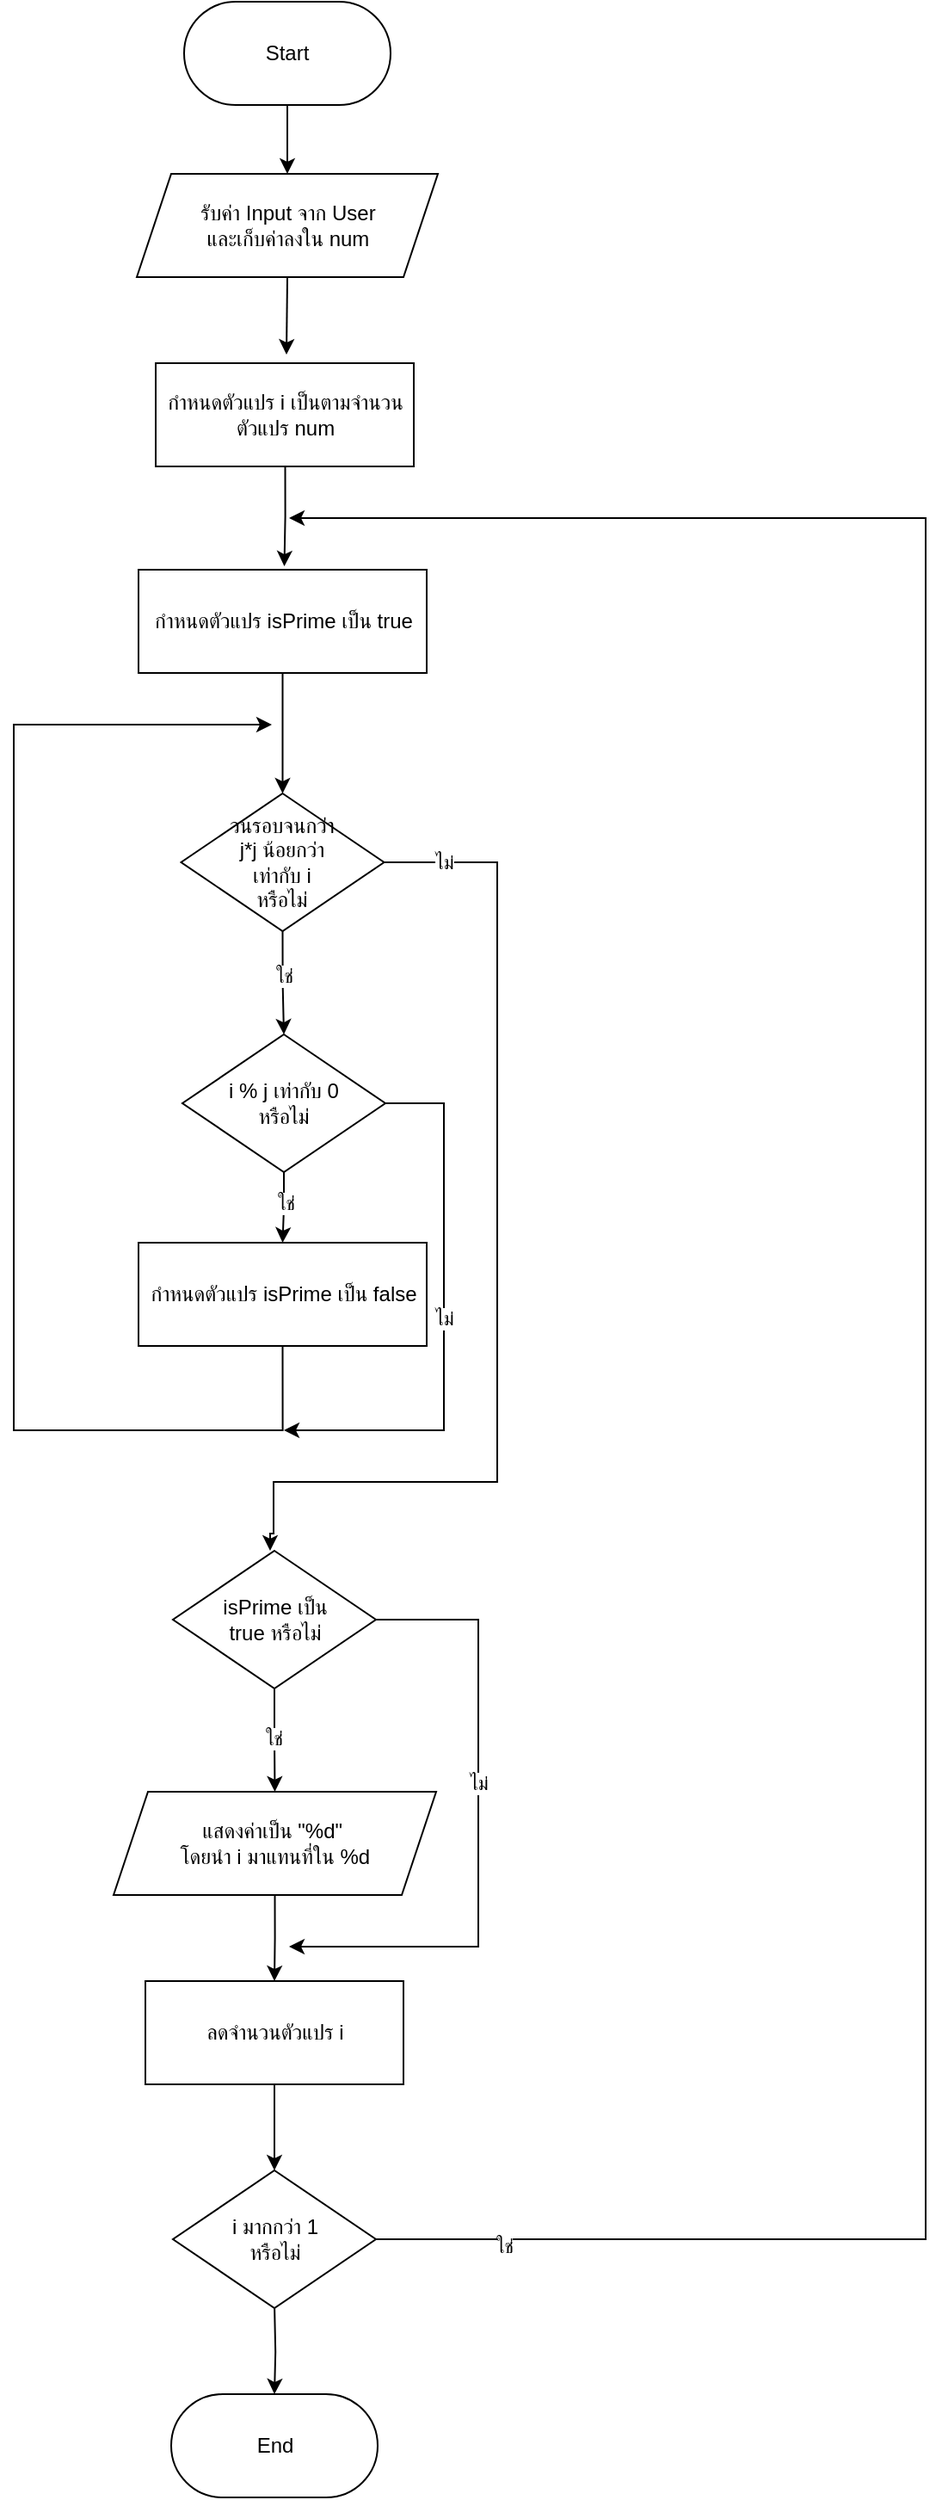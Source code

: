 <mxfile>
    <diagram id="zQTFwQ_z96zyEcPpsBuo" name="Page-1">
        <mxGraphModel dx="1126" dy="779" grid="1" gridSize="10" guides="1" tooltips="1" connect="1" arrows="1" fold="1" page="1" pageScale="1" pageWidth="850" pageHeight="1100" math="0" shadow="0">
            <root>
                <mxCell id="0"/>
                <mxCell id="1" parent="0"/>
                <mxCell id="2" style="edgeStyle=orthogonalEdgeStyle;rounded=0;orthogonalLoop=1;jettySize=auto;html=1;exitX=0.5;exitY=1;exitDx=0;exitDy=0;entryX=0.5;entryY=0;entryDx=0;entryDy=0;" edge="1" parent="1" source="3" target="5">
                    <mxGeometry relative="1" as="geometry"/>
                </mxCell>
                <mxCell id="3" value="Start" style="rounded=1;whiteSpace=wrap;html=1;arcSize=50;" vertex="1" parent="1">
                    <mxGeometry x="349" y="50" width="120" height="60" as="geometry"/>
                </mxCell>
                <mxCell id="4" style="edgeStyle=orthogonalEdgeStyle;rounded=0;orthogonalLoop=1;jettySize=auto;html=1;exitX=0.5;exitY=1;exitDx=0;exitDy=0;entryX=0.5;entryY=0;entryDx=0;entryDy=0;" edge="1" parent="1" source="5">
                    <mxGeometry relative="1" as="geometry">
                        <mxPoint x="408.5" y="255" as="targetPoint"/>
                    </mxGeometry>
                </mxCell>
                <mxCell id="5" value="รับค่า Input จาก User&lt;div&gt;และเก็บค่าลงใน num&lt;/div&gt;" style="shape=parallelogram;perimeter=parallelogramPerimeter;whiteSpace=wrap;html=1;fixedSize=1;" vertex="1" parent="1">
                    <mxGeometry x="321.5" y="150" width="175" height="60" as="geometry"/>
                </mxCell>
                <mxCell id="6" value="กำหนดตัวแปร i เป็นตามจำนวนตัวแปร num" style="rounded=0;whiteSpace=wrap;html=1;" vertex="1" parent="1">
                    <mxGeometry x="332.5" y="260" width="150" height="60" as="geometry"/>
                </mxCell>
                <mxCell id="7" style="edgeStyle=orthogonalEdgeStyle;rounded=0;orthogonalLoop=1;jettySize=auto;html=1;exitX=0.5;exitY=1;exitDx=0;exitDy=0;entryX=0.5;entryY=0;entryDx=0;entryDy=0;" edge="1" parent="1">
                    <mxGeometry relative="1" as="geometry">
                        <mxPoint x="407.75" y="320" as="sourcePoint"/>
                        <mxPoint x="407.25" y="378" as="targetPoint"/>
                        <Array as="points">
                            <mxPoint x="408" y="349"/>
                        </Array>
                    </mxGeometry>
                </mxCell>
                <mxCell id="8" style="edgeStyle=orthogonalEdgeStyle;rounded=0;orthogonalLoop=1;jettySize=auto;html=1;exitX=0.5;exitY=1;exitDx=0;exitDy=0;" edge="1" parent="1" source="12" target="23">
                    <mxGeometry relative="1" as="geometry"/>
                </mxCell>
                <mxCell id="9" value="ใช่" style="edgeLabel;html=1;align=center;verticalAlign=middle;resizable=0;points=[];" vertex="1" connectable="0" parent="8">
                    <mxGeometry x="-0.168" relative="1" as="geometry">
                        <mxPoint as="offset"/>
                    </mxGeometry>
                </mxCell>
                <mxCell id="10" style="edgeStyle=orthogonalEdgeStyle;rounded=0;orthogonalLoop=1;jettySize=auto;html=1;exitX=1;exitY=0.5;exitDx=0;exitDy=0;" edge="1" parent="1">
                    <mxGeometry relative="1" as="geometry">
                        <mxPoint x="399" y="950" as="targetPoint"/>
                        <mxPoint x="465.25" y="550" as="sourcePoint"/>
                        <Array as="points">
                            <mxPoint x="531" y="550"/>
                            <mxPoint x="531" y="910"/>
                            <mxPoint x="401" y="910"/>
                            <mxPoint x="401" y="940"/>
                            <mxPoint x="399" y="940"/>
                        </Array>
                    </mxGeometry>
                </mxCell>
                <mxCell id="11" value="ไม่" style="edgeLabel;html=1;align=center;verticalAlign=middle;resizable=0;points=[];" vertex="1" connectable="0" parent="10">
                    <mxGeometry x="-0.887" relative="1" as="geometry">
                        <mxPoint as="offset"/>
                    </mxGeometry>
                </mxCell>
                <mxCell id="12" value="วนรอบจนกว่า&lt;div&gt;j*j น้อยกว่า&lt;/div&gt;&lt;div&gt;เท่ากับ i&lt;/div&gt;&lt;div&gt;หรือไม่&lt;/div&gt;" style="rhombus;whiteSpace=wrap;html=1;" vertex="1" parent="1">
                    <mxGeometry x="347.25" y="510" width="118" height="80" as="geometry"/>
                </mxCell>
                <mxCell id="13" style="edgeStyle=orthogonalEdgeStyle;rounded=0;orthogonalLoop=1;jettySize=auto;html=1;exitX=1;exitY=0.5;exitDx=0;exitDy=0;" edge="1" parent="1" source="15">
                    <mxGeometry relative="1" as="geometry">
                        <mxPoint x="410" y="350" as="targetPoint"/>
                        <Array as="points">
                            <mxPoint x="780" y="1350"/>
                            <mxPoint x="780" y="350"/>
                        </Array>
                    </mxGeometry>
                </mxCell>
                <mxCell id="14" value="ใช่" style="edgeLabel;html=1;align=center;verticalAlign=middle;resizable=0;points=[];" vertex="1" connectable="0" parent="13">
                    <mxGeometry x="-0.912" y="-4" relative="1" as="geometry">
                        <mxPoint as="offset"/>
                    </mxGeometry>
                </mxCell>
                <mxCell id="15" value="i มากกว่า 1&lt;div&gt;หรือไม่&lt;/div&gt;" style="rhombus;whiteSpace=wrap;html=1;" vertex="1" parent="1">
                    <mxGeometry x="342.5" y="1310" width="118" height="80" as="geometry"/>
                </mxCell>
                <mxCell id="16" value="" style="edgeStyle=orthogonalEdgeStyle;rounded=0;orthogonalLoop=1;jettySize=auto;html=1;" edge="1" parent="1" target="17">
                    <mxGeometry relative="1" as="geometry">
                        <mxPoint x="401.56" y="1390" as="sourcePoint"/>
                    </mxGeometry>
                </mxCell>
                <mxCell id="17" value="End" style="rounded=1;whiteSpace=wrap;html=1;arcSize=50;" vertex="1" parent="1">
                    <mxGeometry x="341.5" y="1440" width="120" height="60" as="geometry"/>
                </mxCell>
                <mxCell id="18" style="edgeStyle=orthogonalEdgeStyle;rounded=0;orthogonalLoop=1;jettySize=auto;html=1;exitX=0.5;exitY=1;exitDx=0;exitDy=0;entryX=0.5;entryY=0;entryDx=0;entryDy=0;" edge="1" parent="1" source="19" target="12">
                    <mxGeometry relative="1" as="geometry">
                        <mxPoint x="406.75" y="500" as="targetPoint"/>
                    </mxGeometry>
                </mxCell>
                <mxCell id="19" value="กำหนดตัวแปร isPrime เป็น true" style="rounded=0;whiteSpace=wrap;html=1;" vertex="1" parent="1">
                    <mxGeometry x="322.5" y="380" width="167.5" height="60" as="geometry"/>
                </mxCell>
                <mxCell id="20" style="edgeStyle=orthogonalEdgeStyle;rounded=0;orthogonalLoop=1;jettySize=auto;html=1;exitX=0.5;exitY=1;exitDx=0;exitDy=0;entryX=0.5;entryY=0;entryDx=0;entryDy=0;" edge="1" parent="1" source="23" target="25">
                    <mxGeometry relative="1" as="geometry"/>
                </mxCell>
                <mxCell id="21" value="ใช่" style="edgeLabel;html=1;align=center;verticalAlign=middle;resizable=0;points=[];" vertex="1" connectable="0" parent="20">
                    <mxGeometry x="-0.149" y="1" relative="1" as="geometry">
                        <mxPoint as="offset"/>
                    </mxGeometry>
                </mxCell>
                <mxCell id="22" value="ไม่" style="edgeStyle=orthogonalEdgeStyle;rounded=0;orthogonalLoop=1;jettySize=auto;html=1;exitX=1;exitY=0.5;exitDx=0;exitDy=0;" edge="1" parent="1" source="23">
                    <mxGeometry relative="1" as="geometry">
                        <mxPoint x="407" y="880" as="targetPoint"/>
                        <Array as="points">
                            <mxPoint x="500" y="690"/>
                            <mxPoint x="500" y="880"/>
                        </Array>
                    </mxGeometry>
                </mxCell>
                <mxCell id="23" value="i % j เท่ากับ 0&lt;div&gt;หรือไม่&lt;/div&gt;" style="rhombus;whiteSpace=wrap;html=1;" vertex="1" parent="1">
                    <mxGeometry x="348.0" y="650" width="118" height="80" as="geometry"/>
                </mxCell>
                <mxCell id="24" style="edgeStyle=orthogonalEdgeStyle;rounded=0;orthogonalLoop=1;jettySize=auto;html=1;exitX=0.5;exitY=1;exitDx=0;exitDy=0;" edge="1" parent="1" source="25">
                    <mxGeometry relative="1" as="geometry">
                        <mxPoint x="400" y="470" as="targetPoint"/>
                        <Array as="points">
                            <mxPoint x="406" y="880"/>
                            <mxPoint x="250" y="880"/>
                            <mxPoint x="250" y="470"/>
                            <mxPoint x="400" y="470"/>
                        </Array>
                    </mxGeometry>
                </mxCell>
                <mxCell id="25" value="กำหนดตัวแปร isPrime เป็น false" style="rounded=0;whiteSpace=wrap;html=1;" vertex="1" parent="1">
                    <mxGeometry x="322.5" y="771" width="167.5" height="60" as="geometry"/>
                </mxCell>
                <mxCell id="26" style="edgeStyle=orthogonalEdgeStyle;rounded=0;orthogonalLoop=1;jettySize=auto;html=1;exitX=0.5;exitY=1;exitDx=0;exitDy=0;" edge="1" parent="1" source="30" target="34">
                    <mxGeometry relative="1" as="geometry"/>
                </mxCell>
                <mxCell id="27" value="ใช่" style="edgeLabel;html=1;align=center;verticalAlign=middle;resizable=0;points=[];" vertex="1" connectable="0" parent="26">
                    <mxGeometry x="-0.059" y="-1" relative="1" as="geometry">
                        <mxPoint as="offset"/>
                    </mxGeometry>
                </mxCell>
                <mxCell id="28" style="edgeStyle=orthogonalEdgeStyle;rounded=0;orthogonalLoop=1;jettySize=auto;html=1;exitX=1;exitY=0.5;exitDx=0;exitDy=0;" edge="1" parent="1" source="30">
                    <mxGeometry relative="1" as="geometry">
                        <mxPoint x="410" y="1180" as="targetPoint"/>
                        <Array as="points">
                            <mxPoint x="520" y="990"/>
                            <mxPoint x="520" y="1180"/>
                        </Array>
                    </mxGeometry>
                </mxCell>
                <mxCell id="29" value="ไม่" style="edgeLabel;html=1;align=center;verticalAlign=middle;resizable=0;points=[];" vertex="1" connectable="0" parent="28">
                    <mxGeometry x="-0.141" relative="1" as="geometry">
                        <mxPoint as="offset"/>
                    </mxGeometry>
                </mxCell>
                <mxCell id="30" value="isPrime เป็น&lt;div&gt;true หรือไม่&lt;/div&gt;" style="rhombus;whiteSpace=wrap;html=1;" vertex="1" parent="1">
                    <mxGeometry x="342.5" y="950" width="118" height="80" as="geometry"/>
                </mxCell>
                <mxCell id="31" value="" style="edgeStyle=orthogonalEdgeStyle;rounded=0;orthogonalLoop=1;jettySize=auto;html=1;" edge="1" parent="1" source="32" target="15">
                    <mxGeometry relative="1" as="geometry"/>
                </mxCell>
                <mxCell id="32" value="ลดจำนวนตัวแปร i" style="rounded=0;whiteSpace=wrap;html=1;" vertex="1" parent="1">
                    <mxGeometry x="326.5" y="1200" width="150" height="60" as="geometry"/>
                </mxCell>
                <mxCell id="33" style="edgeStyle=orthogonalEdgeStyle;rounded=0;orthogonalLoop=1;jettySize=auto;html=1;exitX=0.5;exitY=1;exitDx=0;exitDy=0;entryX=0.5;entryY=0;entryDx=0;entryDy=0;" edge="1" parent="1" source="34" target="32">
                    <mxGeometry relative="1" as="geometry"/>
                </mxCell>
                <mxCell id="34" value="แสดงค่าเป็น &quot;%d&quot;&amp;nbsp;&lt;div&gt;โดยนำ i มาแทนที่ใน %d&lt;/div&gt;" style="shape=parallelogram;perimeter=parallelogramPerimeter;whiteSpace=wrap;html=1;fixedSize=1;" vertex="1" parent="1">
                    <mxGeometry x="308" y="1090" width="187.5" height="60" as="geometry"/>
                </mxCell>
            </root>
        </mxGraphModel>
    </diagram>
</mxfile>